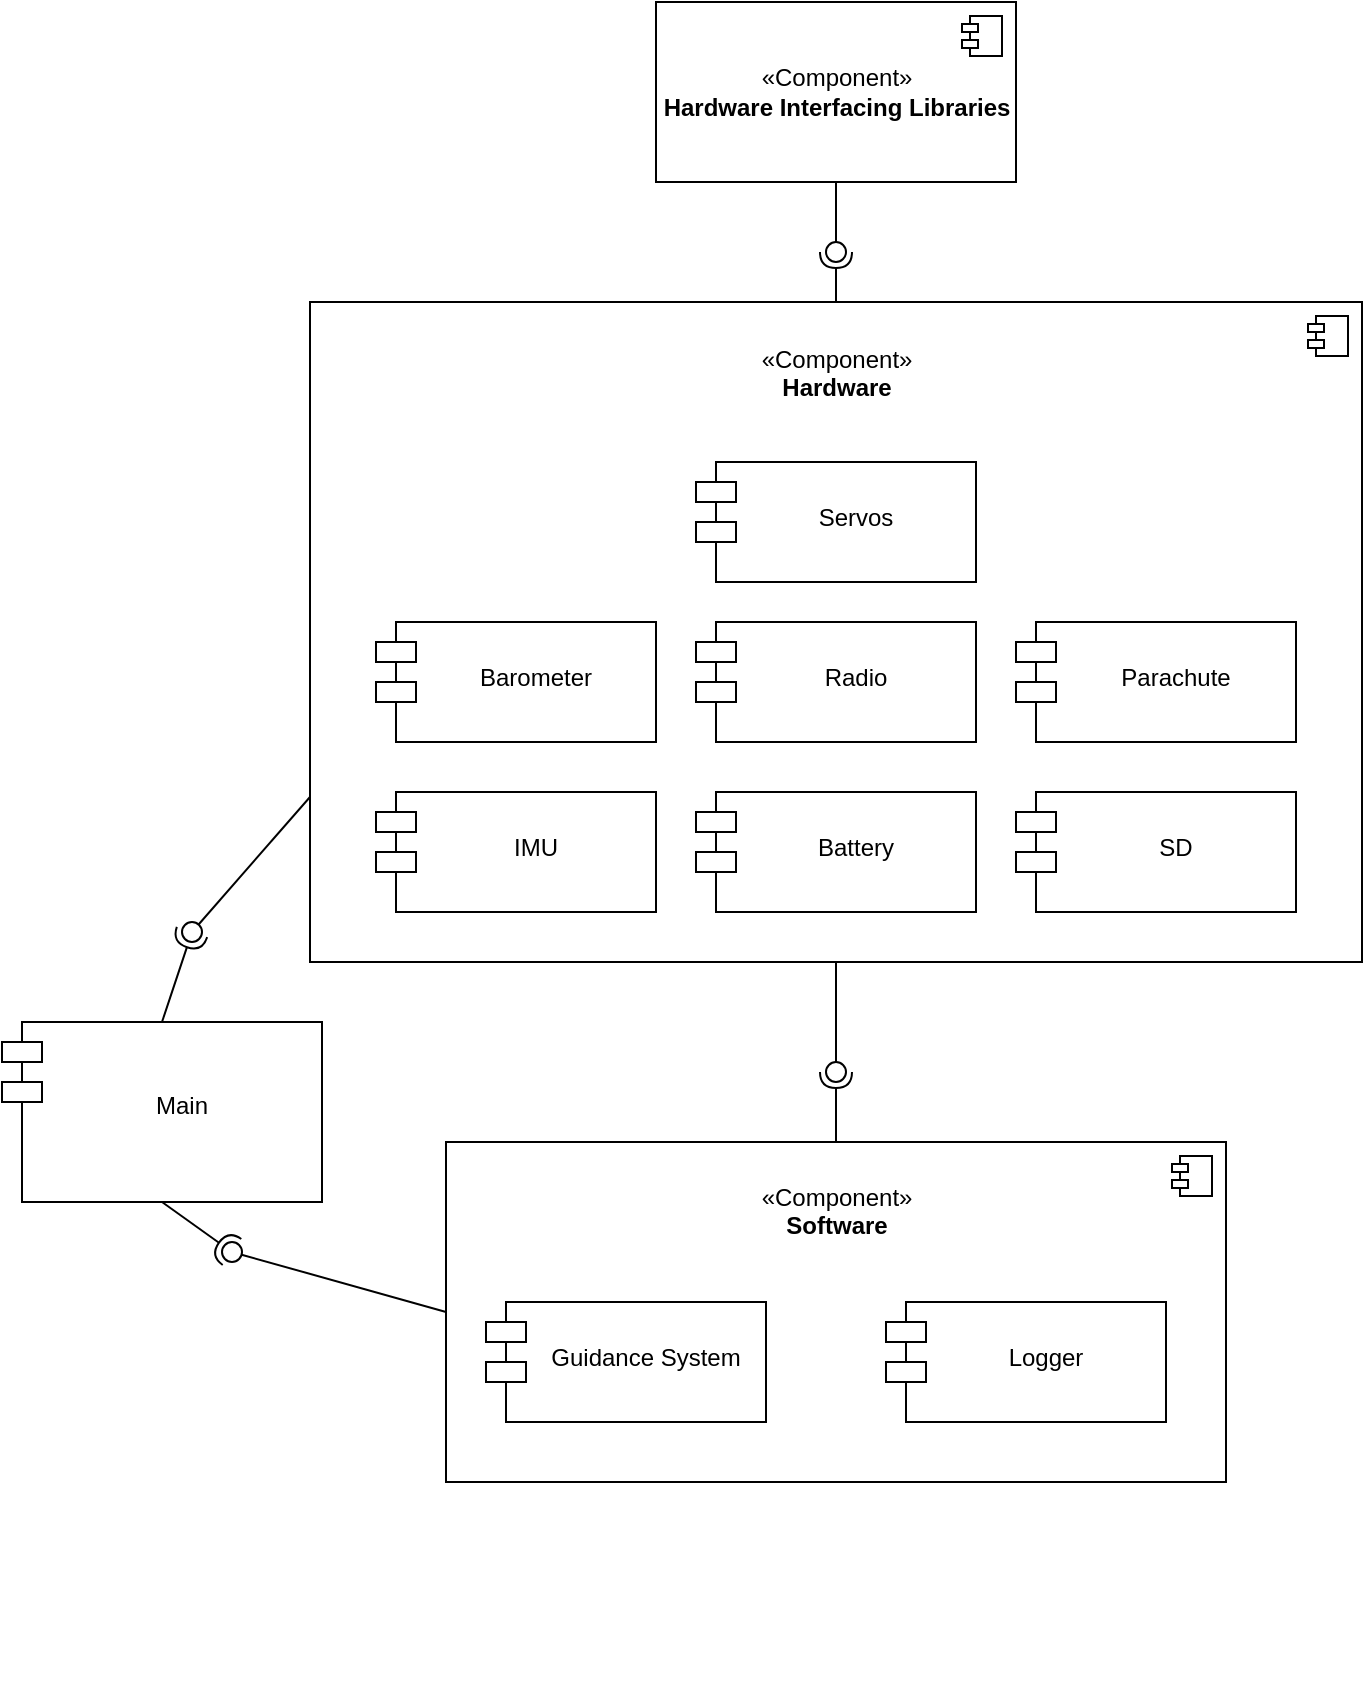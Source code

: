 <mxfile version="13.0.3" type="device"><diagram id="aoRWYBhni22-kZX4UtKr" name="Page-1"><mxGraphModel dx="1106" dy="778" grid="1" gridSize="10" guides="1" tooltips="1" connect="1" arrows="1" fold="1" page="1" pageScale="1" pageWidth="827" pageHeight="1169" math="0" shadow="0"><root><mxCell id="0"/><mxCell id="1" parent="0"/><mxCell id="5c_anp_LNcDx8I88-yOt-1" value="«Component»&lt;br&gt;&lt;b&gt;Hardware&lt;br&gt;&lt;br&gt;&lt;br&gt;&lt;br&gt;&lt;br&gt;&lt;br&gt;&lt;br&gt;&lt;br&gt;&lt;br&gt;&lt;br&gt;&lt;br&gt;&lt;br&gt;&lt;br&gt;&lt;br&gt;&lt;br&gt;&lt;br&gt;&lt;br&gt;&lt;br&gt;&lt;br&gt;&lt;/b&gt;" style="html=1;dropTarget=0;" vertex="1" parent="1"><mxGeometry x="184" y="170" width="526" height="330" as="geometry"/></mxCell><mxCell id="5c_anp_LNcDx8I88-yOt-2" value="" style="shape=component;jettyWidth=8;jettyHeight=4;" vertex="1" parent="5c_anp_LNcDx8I88-yOt-1"><mxGeometry x="1" width="20" height="20" relative="1" as="geometry"><mxPoint x="-27" y="7" as="offset"/></mxGeometry></mxCell><mxCell id="5c_anp_LNcDx8I88-yOt-3" value="&lt;br&gt;&lt;br&gt;&lt;br&gt;&lt;br&gt;&lt;br&gt;&lt;br&gt;&lt;br&gt;&lt;br&gt;&lt;br&gt;«Component»&lt;br&gt;&lt;b&gt;Software&lt;br&gt;&lt;br&gt;&lt;br&gt;&lt;br&gt;&lt;br&gt;&lt;br&gt;&lt;br&gt;&lt;br&gt;&lt;br&gt;&lt;br&gt;&lt;br&gt;&lt;br&gt;&lt;br&gt;&lt;br&gt;&lt;br&gt;&lt;br&gt;&lt;br&gt;&lt;/b&gt;" style="html=1;dropTarget=0;" vertex="1" parent="1"><mxGeometry x="252" y="590" width="390" height="170" as="geometry"/></mxCell><mxCell id="5c_anp_LNcDx8I88-yOt-4" value="" style="shape=component;jettyWidth=8;jettyHeight=4;" vertex="1" parent="5c_anp_LNcDx8I88-yOt-3"><mxGeometry x="1" width="20" height="20" relative="1" as="geometry"><mxPoint x="-27" y="7" as="offset"/></mxGeometry></mxCell><mxCell id="5c_anp_LNcDx8I88-yOt-5" value="" style="rounded=0;orthogonalLoop=1;jettySize=auto;html=1;endArrow=none;endFill=0;exitX=0.5;exitY=1;exitDx=0;exitDy=0;" edge="1" target="5c_anp_LNcDx8I88-yOt-7" parent="1" source="5c_anp_LNcDx8I88-yOt-1"><mxGeometry relative="1" as="geometry"><mxPoint x="404" y="555" as="sourcePoint"/></mxGeometry></mxCell><mxCell id="5c_anp_LNcDx8I88-yOt-6" value="" style="rounded=0;orthogonalLoop=1;jettySize=auto;html=1;endArrow=halfCircle;endFill=0;entryX=0.5;entryY=0.5;entryDx=0;entryDy=0;endSize=6;strokeWidth=1;exitX=0.5;exitY=0;exitDx=0;exitDy=0;" edge="1" target="5c_anp_LNcDx8I88-yOt-7" parent="1" source="5c_anp_LNcDx8I88-yOt-3"><mxGeometry relative="1" as="geometry"><mxPoint x="444" y="555" as="sourcePoint"/></mxGeometry></mxCell><mxCell id="5c_anp_LNcDx8I88-yOt-7" value="" style="ellipse;whiteSpace=wrap;html=1;fontFamily=Helvetica;fontSize=12;fontColor=#000000;align=center;strokeColor=#000000;fillColor=#ffffff;points=[];aspect=fixed;resizable=0;" vertex="1" parent="1"><mxGeometry x="442" y="550" width="10" height="10" as="geometry"/></mxCell><mxCell id="5c_anp_LNcDx8I88-yOt-8" value="&#10;Guidance System" style="shape=module;align=left;spacingLeft=20;align=center;verticalAlign=top;" vertex="1" parent="1"><mxGeometry x="272" y="670" width="140" height="60" as="geometry"/></mxCell><mxCell id="5c_anp_LNcDx8I88-yOt-9" value="&#10;Logger" style="shape=module;align=left;spacingLeft=20;align=center;verticalAlign=top;" vertex="1" parent="1"><mxGeometry x="472" y="670" width="140" height="60" as="geometry"/></mxCell><mxCell id="5c_anp_LNcDx8I88-yOt-10" value="&#10;IMU" style="shape=module;align=left;spacingLeft=20;align=center;verticalAlign=top;" vertex="1" parent="1"><mxGeometry x="217" y="415" width="140" height="60" as="geometry"/></mxCell><mxCell id="5c_anp_LNcDx8I88-yOt-11" value="&#10;Barometer" style="shape=module;align=left;spacingLeft=20;align=center;verticalAlign=top;" vertex="1" parent="1"><mxGeometry x="217" y="330" width="140" height="60" as="geometry"/></mxCell><mxCell id="5c_anp_LNcDx8I88-yOt-12" value="&#10;Radio" style="shape=module;align=left;spacingLeft=20;align=center;verticalAlign=top;" vertex="1" parent="1"><mxGeometry x="377" y="330" width="140" height="60" as="geometry"/></mxCell><mxCell id="5c_anp_LNcDx8I88-yOt-13" value="&#10;Battery" style="shape=module;align=left;spacingLeft=20;align=center;verticalAlign=top;" vertex="1" parent="1"><mxGeometry x="377" y="415" width="140" height="60" as="geometry"/></mxCell><mxCell id="5c_anp_LNcDx8I88-yOt-14" value="&#10;Parachute" style="shape=module;align=left;spacingLeft=20;align=center;verticalAlign=top;" vertex="1" parent="1"><mxGeometry x="537" y="330" width="140" height="60" as="geometry"/></mxCell><mxCell id="5c_anp_LNcDx8I88-yOt-15" value="&#10;SD" style="shape=module;align=left;spacingLeft=20;align=center;verticalAlign=top;" vertex="1" parent="1"><mxGeometry x="537" y="415" width="140" height="60" as="geometry"/></mxCell><mxCell id="5c_anp_LNcDx8I88-yOt-17" value="&#10;Servos" style="shape=module;align=left;spacingLeft=20;align=center;verticalAlign=top;" vertex="1" parent="1"><mxGeometry x="377" y="250" width="140" height="60" as="geometry"/></mxCell><mxCell id="5c_anp_LNcDx8I88-yOt-24" value="&#10;&#10;Main" style="shape=module;align=left;spacingLeft=20;align=center;verticalAlign=top;" vertex="1" parent="1"><mxGeometry x="30" y="530" width="160" height="90" as="geometry"/></mxCell><mxCell id="5c_anp_LNcDx8I88-yOt-25" value="" style="rounded=0;orthogonalLoop=1;jettySize=auto;html=1;endArrow=none;endFill=0;exitX=0;exitY=0.5;exitDx=0;exitDy=0;" edge="1" target="5c_anp_LNcDx8I88-yOt-27" parent="1" source="5c_anp_LNcDx8I88-yOt-3"><mxGeometry relative="1" as="geometry"><mxPoint x="115" y="690" as="sourcePoint"/></mxGeometry></mxCell><mxCell id="5c_anp_LNcDx8I88-yOt-26" value="" style="rounded=0;orthogonalLoop=1;jettySize=auto;html=1;endArrow=halfCircle;endFill=0;entryX=0.5;entryY=0.5;entryDx=0;entryDy=0;endSize=6;strokeWidth=1;exitX=0.5;exitY=1;exitDx=0;exitDy=0;" edge="1" target="5c_anp_LNcDx8I88-yOt-27" parent="1" source="5c_anp_LNcDx8I88-yOt-24"><mxGeometry relative="1" as="geometry"><mxPoint x="140" y="665" as="sourcePoint"/></mxGeometry></mxCell><mxCell id="5c_anp_LNcDx8I88-yOt-27" value="" style="ellipse;whiteSpace=wrap;html=1;fontFamily=Helvetica;fontSize=12;fontColor=#000000;align=center;strokeColor=#000000;fillColor=#ffffff;points=[];aspect=fixed;resizable=0;" vertex="1" parent="1"><mxGeometry x="140" y="640" width="10" height="10" as="geometry"/></mxCell><mxCell id="5c_anp_LNcDx8I88-yOt-28" value="" style="rounded=0;orthogonalLoop=1;jettySize=auto;html=1;endArrow=none;endFill=0;exitX=0;exitY=0.75;exitDx=0;exitDy=0;" edge="1" target="5c_anp_LNcDx8I88-yOt-30" parent="1" source="5c_anp_LNcDx8I88-yOt-1"><mxGeometry relative="1" as="geometry"><mxPoint x="60" y="455" as="sourcePoint"/></mxGeometry></mxCell><mxCell id="5c_anp_LNcDx8I88-yOt-29" value="" style="rounded=0;orthogonalLoop=1;jettySize=auto;html=1;endArrow=halfCircle;endFill=0;entryX=0.5;entryY=0.5;entryDx=0;entryDy=0;endSize=6;strokeWidth=1;exitX=0.5;exitY=0;exitDx=0;exitDy=0;" edge="1" target="5c_anp_LNcDx8I88-yOt-30" parent="1" source="5c_anp_LNcDx8I88-yOt-24"><mxGeometry relative="1" as="geometry"><mxPoint x="100" y="455" as="sourcePoint"/></mxGeometry></mxCell><mxCell id="5c_anp_LNcDx8I88-yOt-30" value="" style="ellipse;whiteSpace=wrap;html=1;fontFamily=Helvetica;fontSize=12;fontColor=#000000;align=center;strokeColor=#000000;fillColor=#ffffff;points=[];aspect=fixed;resizable=0;" vertex="1" parent="1"><mxGeometry x="120" y="480" width="10" height="10" as="geometry"/></mxCell><mxCell id="5c_anp_LNcDx8I88-yOt-31" value="«Component»&lt;br&gt;&lt;b&gt;Hardware Interfacing Libraries&lt;/b&gt;" style="html=1;dropTarget=0;" vertex="1" parent="1"><mxGeometry x="357" y="20" width="180" height="90" as="geometry"/></mxCell><mxCell id="5c_anp_LNcDx8I88-yOt-32" value="" style="shape=component;jettyWidth=8;jettyHeight=4;" vertex="1" parent="5c_anp_LNcDx8I88-yOt-31"><mxGeometry x="1" width="20" height="20" relative="1" as="geometry"><mxPoint x="-27" y="7" as="offset"/></mxGeometry></mxCell><mxCell id="5c_anp_LNcDx8I88-yOt-33" value="" style="rounded=0;orthogonalLoop=1;jettySize=auto;html=1;endArrow=none;endFill=0;exitX=0.5;exitY=1;exitDx=0;exitDy=0;" edge="1" target="5c_anp_LNcDx8I88-yOt-35" parent="1" source="5c_anp_LNcDx8I88-yOt-31"><mxGeometry relative="1" as="geometry"><mxPoint x="300" y="125" as="sourcePoint"/></mxGeometry></mxCell><mxCell id="5c_anp_LNcDx8I88-yOt-34" value="" style="rounded=0;orthogonalLoop=1;jettySize=auto;html=1;endArrow=halfCircle;endFill=0;entryX=0.5;entryY=0.5;entryDx=0;entryDy=0;endSize=6;strokeWidth=1;exitX=0.5;exitY=0;exitDx=0;exitDy=0;" edge="1" target="5c_anp_LNcDx8I88-yOt-35" parent="1" source="5c_anp_LNcDx8I88-yOt-1"><mxGeometry relative="1" as="geometry"><mxPoint x="340" y="125" as="sourcePoint"/></mxGeometry></mxCell><mxCell id="5c_anp_LNcDx8I88-yOt-35" value="" style="ellipse;whiteSpace=wrap;html=1;fontFamily=Helvetica;fontSize=12;fontColor=#000000;align=center;strokeColor=#000000;fillColor=#ffffff;points=[];aspect=fixed;resizable=0;" vertex="1" parent="1"><mxGeometry x="442" y="140" width="10" height="10" as="geometry"/></mxCell></root></mxGraphModel></diagram></mxfile>